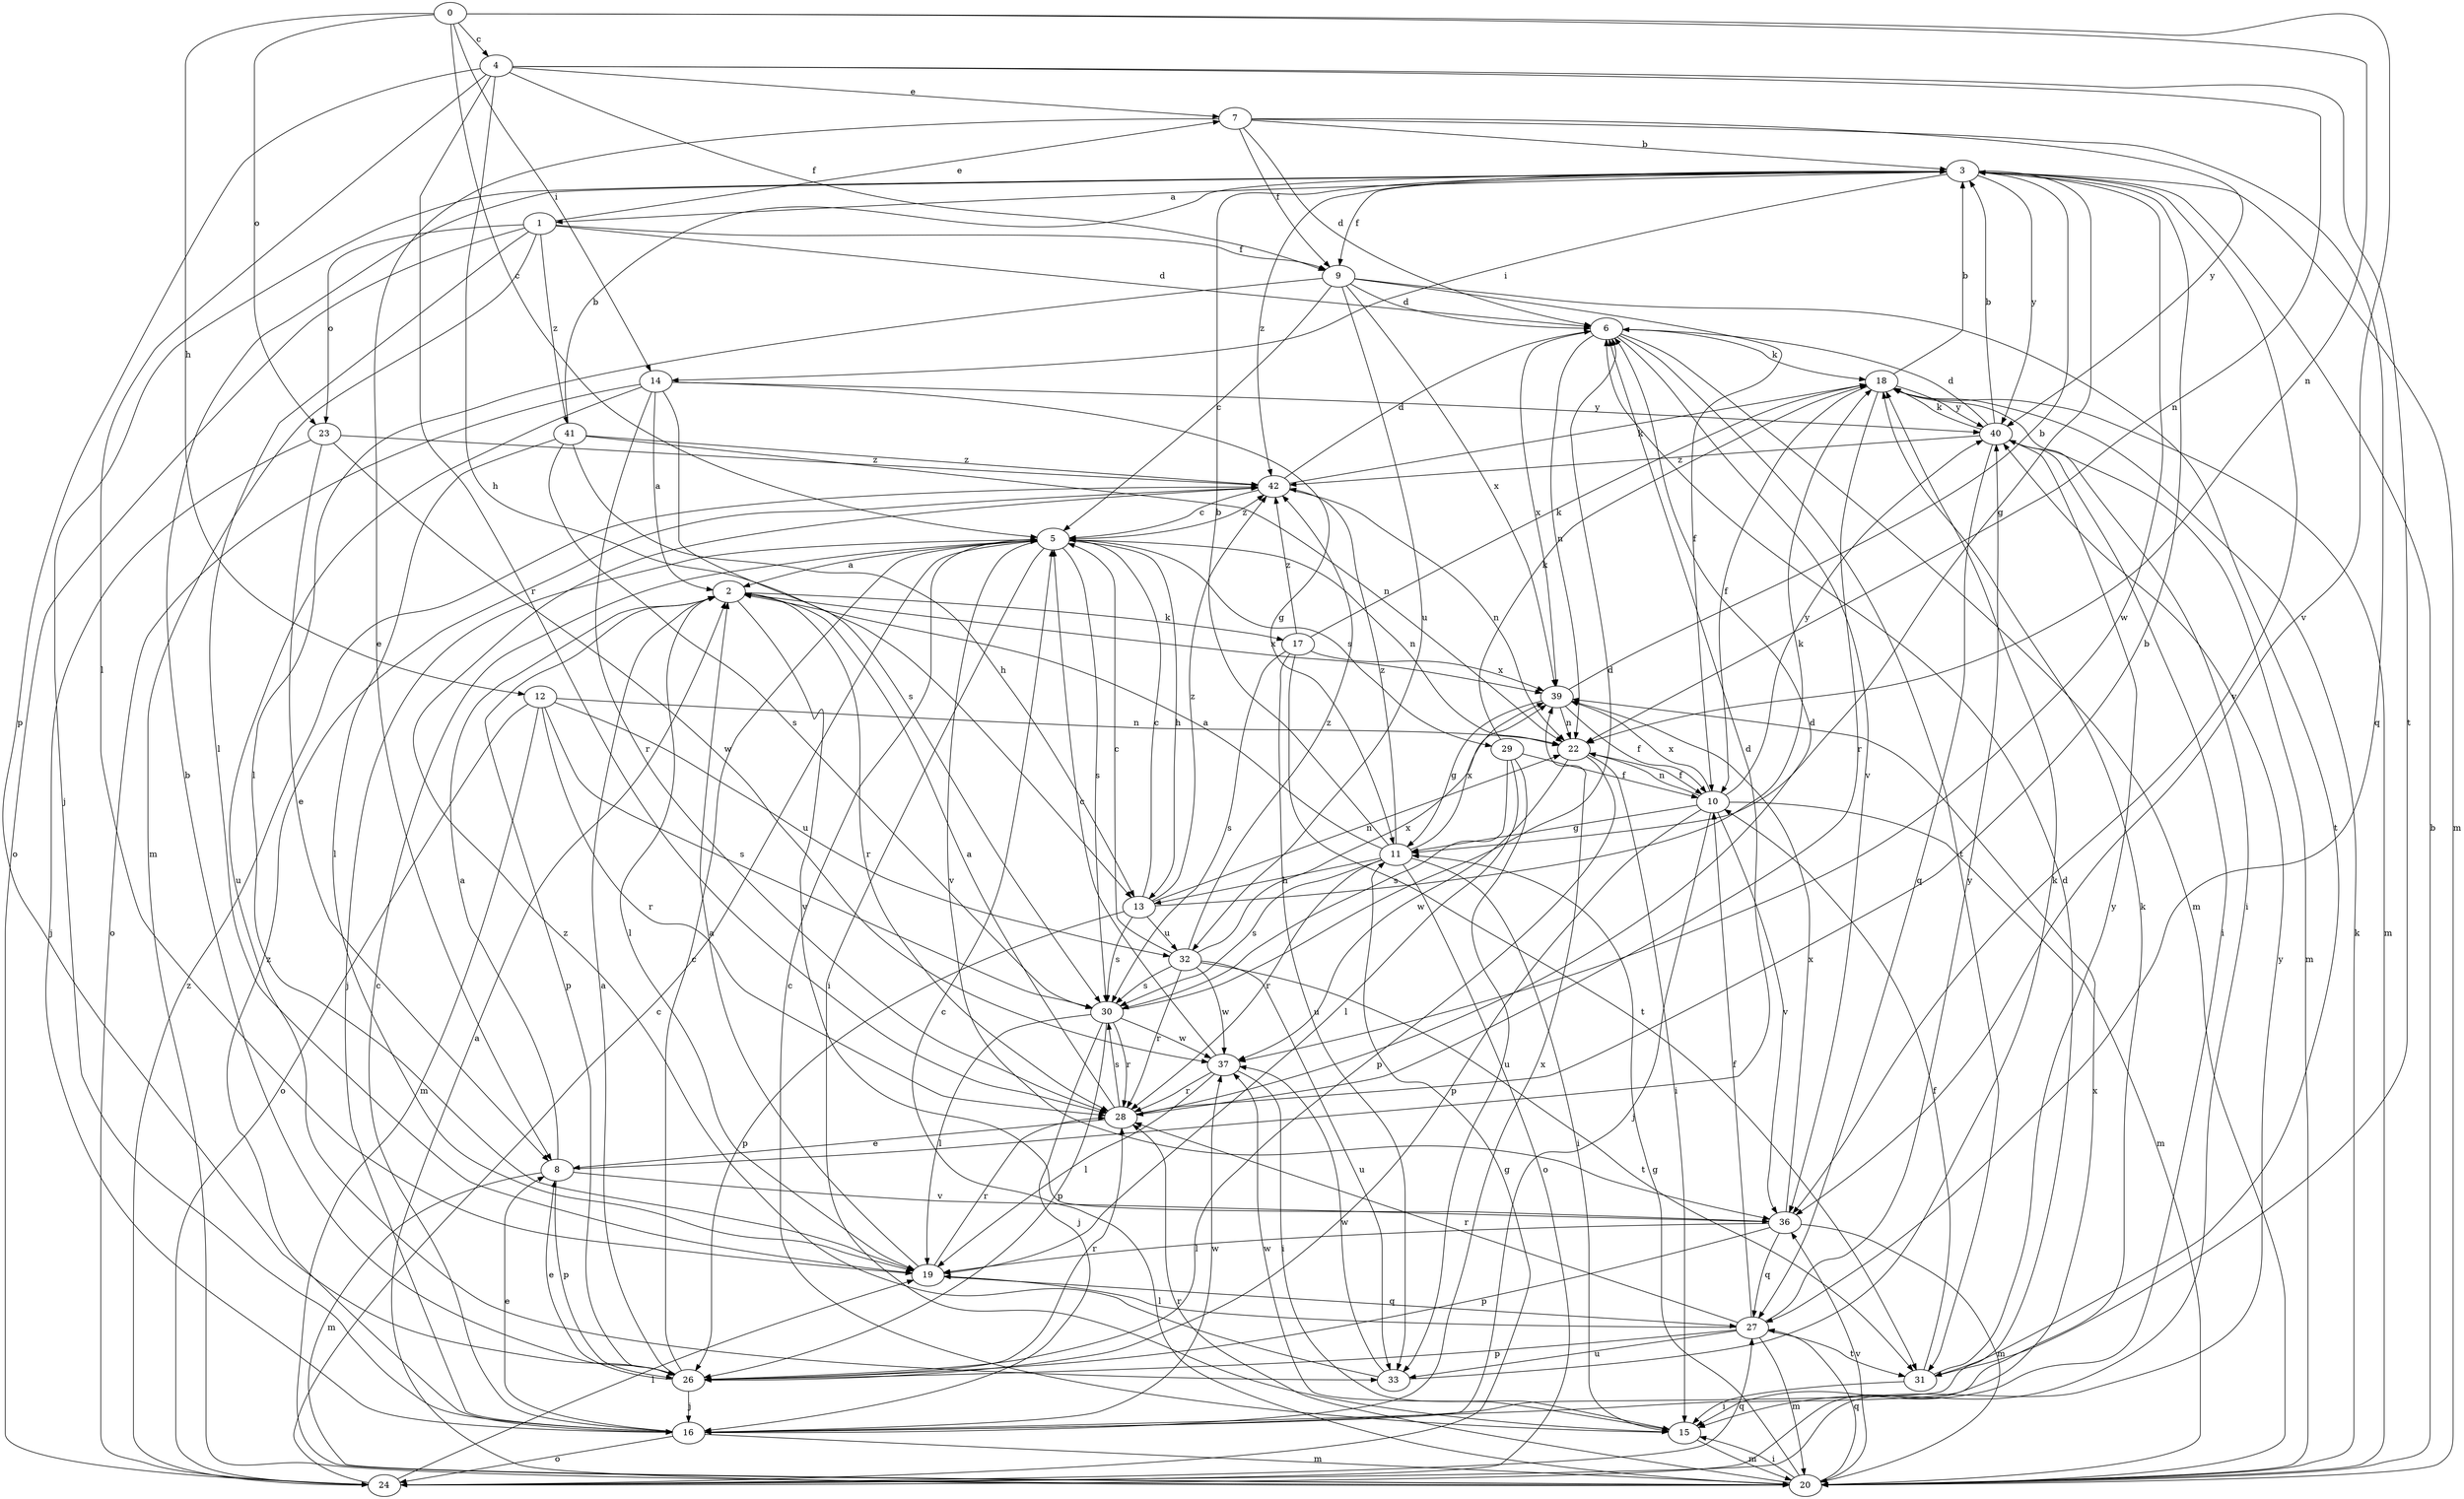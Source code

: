 strict digraph  {
0;
1;
2;
3;
4;
5;
6;
7;
8;
9;
10;
11;
12;
13;
14;
15;
16;
17;
18;
19;
20;
22;
23;
24;
26;
27;
28;
29;
30;
31;
32;
33;
36;
37;
39;
40;
41;
42;
0 -> 4  [label=c];
0 -> 5  [label=c];
0 -> 12  [label=h];
0 -> 14  [label=i];
0 -> 22  [label=n];
0 -> 23  [label=o];
0 -> 36  [label=v];
1 -> 6  [label=d];
1 -> 7  [label=e];
1 -> 9  [label=f];
1 -> 19  [label=l];
1 -> 20  [label=m];
1 -> 23  [label=o];
1 -> 24  [label=o];
1 -> 41  [label=z];
2 -> 17  [label=k];
2 -> 19  [label=l];
2 -> 26  [label=p];
2 -> 28  [label=r];
2 -> 36  [label=v];
2 -> 39  [label=x];
3 -> 1  [label=a];
3 -> 9  [label=f];
3 -> 11  [label=g];
3 -> 14  [label=i];
3 -> 16  [label=j];
3 -> 20  [label=m];
3 -> 36  [label=v];
3 -> 37  [label=w];
3 -> 40  [label=y];
3 -> 42  [label=z];
4 -> 7  [label=e];
4 -> 9  [label=f];
4 -> 13  [label=h];
4 -> 19  [label=l];
4 -> 22  [label=n];
4 -> 26  [label=p];
4 -> 28  [label=r];
4 -> 31  [label=t];
5 -> 2  [label=a];
5 -> 13  [label=h];
5 -> 15  [label=i];
5 -> 16  [label=j];
5 -> 22  [label=n];
5 -> 29  [label=s];
5 -> 30  [label=s];
5 -> 36  [label=v];
5 -> 42  [label=z];
6 -> 18  [label=k];
6 -> 20  [label=m];
6 -> 22  [label=n];
6 -> 31  [label=t];
6 -> 36  [label=v];
6 -> 39  [label=x];
7 -> 3  [label=b];
7 -> 6  [label=d];
7 -> 8  [label=e];
7 -> 9  [label=f];
7 -> 27  [label=q];
7 -> 40  [label=y];
8 -> 2  [label=a];
8 -> 6  [label=d];
8 -> 20  [label=m];
8 -> 26  [label=p];
8 -> 36  [label=v];
9 -> 5  [label=c];
9 -> 6  [label=d];
9 -> 10  [label=f];
9 -> 19  [label=l];
9 -> 31  [label=t];
9 -> 32  [label=u];
9 -> 39  [label=x];
10 -> 11  [label=g];
10 -> 16  [label=j];
10 -> 20  [label=m];
10 -> 22  [label=n];
10 -> 26  [label=p];
10 -> 36  [label=v];
10 -> 39  [label=x];
10 -> 40  [label=y];
11 -> 2  [label=a];
11 -> 3  [label=b];
11 -> 13  [label=h];
11 -> 15  [label=i];
11 -> 24  [label=o];
11 -> 28  [label=r];
11 -> 30  [label=s];
11 -> 39  [label=x];
11 -> 42  [label=z];
12 -> 20  [label=m];
12 -> 22  [label=n];
12 -> 24  [label=o];
12 -> 28  [label=r];
12 -> 30  [label=s];
12 -> 32  [label=u];
13 -> 5  [label=c];
13 -> 18  [label=k];
13 -> 22  [label=n];
13 -> 26  [label=p];
13 -> 30  [label=s];
13 -> 32  [label=u];
13 -> 42  [label=z];
14 -> 2  [label=a];
14 -> 11  [label=g];
14 -> 24  [label=o];
14 -> 28  [label=r];
14 -> 30  [label=s];
14 -> 33  [label=u];
14 -> 40  [label=y];
15 -> 5  [label=c];
15 -> 20  [label=m];
15 -> 37  [label=w];
16 -> 5  [label=c];
16 -> 6  [label=d];
16 -> 8  [label=e];
16 -> 18  [label=k];
16 -> 20  [label=m];
16 -> 24  [label=o];
16 -> 37  [label=w];
16 -> 39  [label=x];
16 -> 42  [label=z];
17 -> 18  [label=k];
17 -> 30  [label=s];
17 -> 31  [label=t];
17 -> 33  [label=u];
17 -> 39  [label=x];
17 -> 42  [label=z];
18 -> 3  [label=b];
18 -> 10  [label=f];
18 -> 15  [label=i];
18 -> 20  [label=m];
18 -> 28  [label=r];
18 -> 40  [label=y];
19 -> 2  [label=a];
19 -> 27  [label=q];
19 -> 28  [label=r];
20 -> 2  [label=a];
20 -> 3  [label=b];
20 -> 5  [label=c];
20 -> 11  [label=g];
20 -> 15  [label=i];
20 -> 18  [label=k];
20 -> 27  [label=q];
20 -> 28  [label=r];
20 -> 36  [label=v];
22 -> 10  [label=f];
22 -> 15  [label=i];
22 -> 26  [label=p];
22 -> 37  [label=w];
23 -> 8  [label=e];
23 -> 16  [label=j];
23 -> 37  [label=w];
23 -> 42  [label=z];
24 -> 5  [label=c];
24 -> 11  [label=g];
24 -> 19  [label=l];
24 -> 27  [label=q];
24 -> 39  [label=x];
24 -> 40  [label=y];
24 -> 42  [label=z];
26 -> 2  [label=a];
26 -> 3  [label=b];
26 -> 5  [label=c];
26 -> 8  [label=e];
26 -> 16  [label=j];
26 -> 28  [label=r];
27 -> 10  [label=f];
27 -> 19  [label=l];
27 -> 20  [label=m];
27 -> 26  [label=p];
27 -> 28  [label=r];
27 -> 31  [label=t];
27 -> 33  [label=u];
27 -> 40  [label=y];
28 -> 2  [label=a];
28 -> 3  [label=b];
28 -> 6  [label=d];
28 -> 8  [label=e];
28 -> 30  [label=s];
29 -> 10  [label=f];
29 -> 18  [label=k];
29 -> 19  [label=l];
29 -> 30  [label=s];
29 -> 33  [label=u];
30 -> 6  [label=d];
30 -> 16  [label=j];
30 -> 19  [label=l];
30 -> 26  [label=p];
30 -> 28  [label=r];
30 -> 37  [label=w];
31 -> 10  [label=f];
31 -> 15  [label=i];
31 -> 40  [label=y];
32 -> 5  [label=c];
32 -> 28  [label=r];
32 -> 30  [label=s];
32 -> 31  [label=t];
32 -> 33  [label=u];
32 -> 37  [label=w];
32 -> 39  [label=x];
32 -> 42  [label=z];
33 -> 18  [label=k];
33 -> 37  [label=w];
33 -> 42  [label=z];
36 -> 19  [label=l];
36 -> 20  [label=m];
36 -> 26  [label=p];
36 -> 27  [label=q];
36 -> 39  [label=x];
37 -> 5  [label=c];
37 -> 15  [label=i];
37 -> 19  [label=l];
37 -> 28  [label=r];
39 -> 3  [label=b];
39 -> 10  [label=f];
39 -> 11  [label=g];
39 -> 22  [label=n];
40 -> 3  [label=b];
40 -> 6  [label=d];
40 -> 15  [label=i];
40 -> 18  [label=k];
40 -> 20  [label=m];
40 -> 27  [label=q];
40 -> 42  [label=z];
41 -> 3  [label=b];
41 -> 13  [label=h];
41 -> 19  [label=l];
41 -> 22  [label=n];
41 -> 30  [label=s];
41 -> 42  [label=z];
42 -> 5  [label=c];
42 -> 6  [label=d];
42 -> 18  [label=k];
42 -> 22  [label=n];
}
